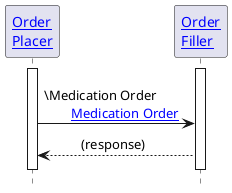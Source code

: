 @startuml

hide footbox

'!include ./style.iuml


Participant "[[actors_and_transactions.html#order-placer Order\nPlacer]]" as OP
Participant "[[actors_and_transactions.html#order-filler Order\nFiller]]" as OF

activate OP
activate OF

OP -[hidden]> OF
OP -> OF: \Medication Order \n\t[[StructureDefinition-MedicationOrder.html{Medication Order} Medication Order]]
OP <-- OF: \t(response)\t
OP -[hidden]> OF

deactivate OP
deactivate OF

@enduml
